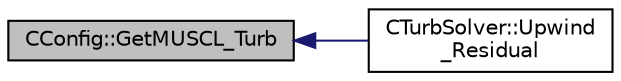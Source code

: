 digraph "CConfig::GetMUSCL_Turb"
{
  edge [fontname="Helvetica",fontsize="10",labelfontname="Helvetica",labelfontsize="10"];
  node [fontname="Helvetica",fontsize="10",shape=record];
  rankdir="LR";
  Node8365 [label="CConfig::GetMUSCL_Turb",height=0.2,width=0.4,color="black", fillcolor="grey75", style="filled", fontcolor="black"];
  Node8365 -> Node8366 [dir="back",color="midnightblue",fontsize="10",style="solid",fontname="Helvetica"];
  Node8366 [label="CTurbSolver::Upwind\l_Residual",height=0.2,width=0.4,color="black", fillcolor="white", style="filled",URL="$class_c_turb_solver.html#a4816dd8b43bdb4abd3f8f7168879e902",tooltip="Compute the spatial integration using a upwind scheme. "];
}
